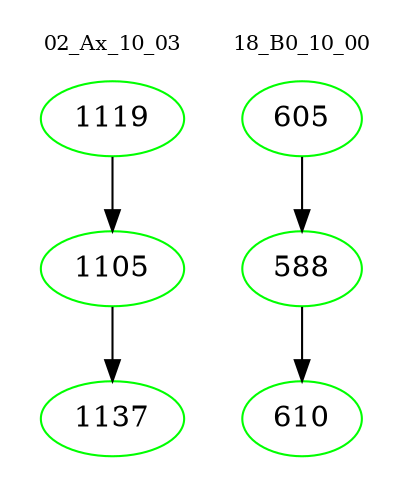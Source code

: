 digraph{
subgraph cluster_0 {
color = white
label = "02_Ax_10_03";
fontsize=10;
T0_1119 [label="1119", color="green"]
T0_1119 -> T0_1105 [color="black"]
T0_1105 [label="1105", color="green"]
T0_1105 -> T0_1137 [color="black"]
T0_1137 [label="1137", color="green"]
}
subgraph cluster_1 {
color = white
label = "18_B0_10_00";
fontsize=10;
T1_605 [label="605", color="green"]
T1_605 -> T1_588 [color="black"]
T1_588 [label="588", color="green"]
T1_588 -> T1_610 [color="black"]
T1_610 [label="610", color="green"]
}
}

